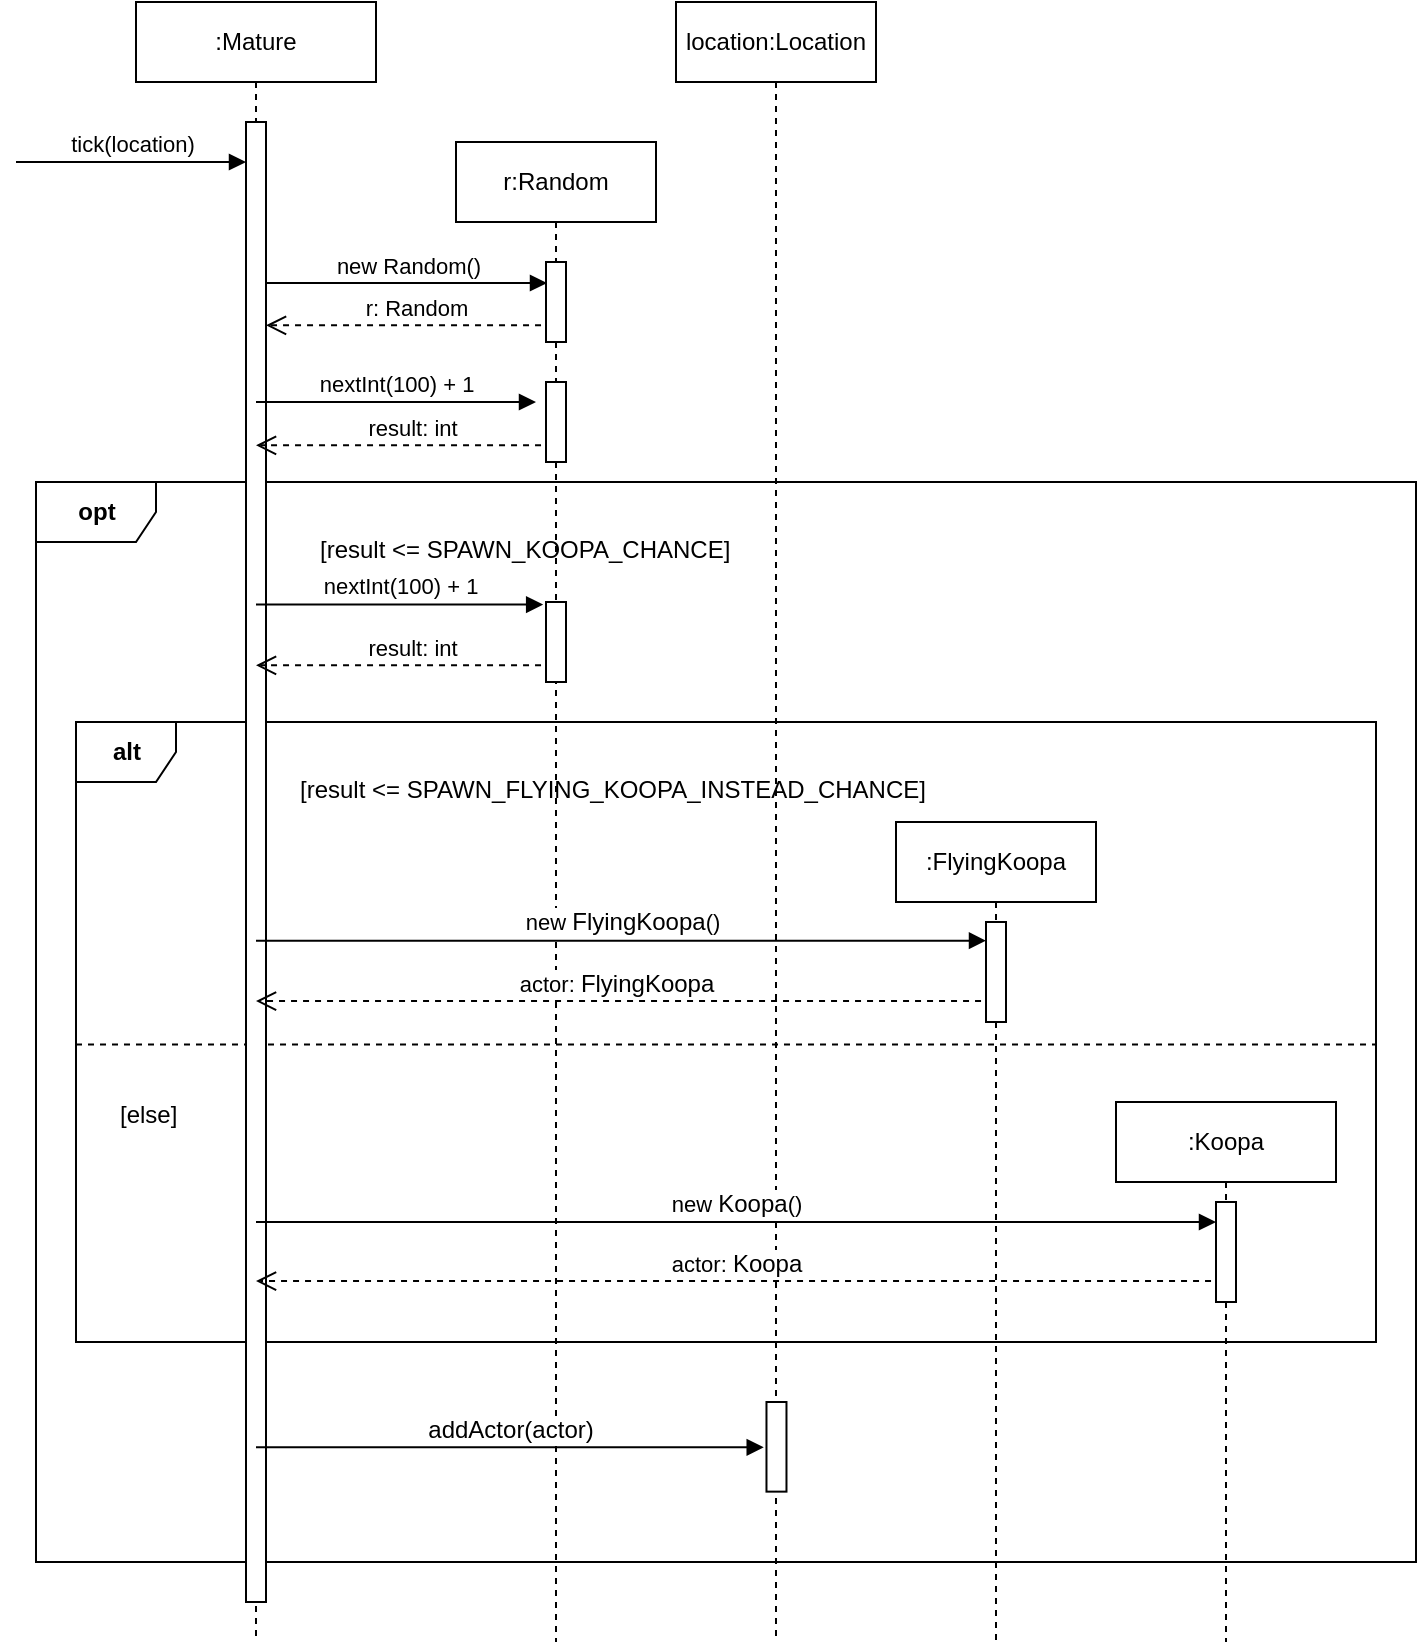 <mxfile scale="2" border="0">
    <diagram id="rV0emhWhx8XfO6uWxAvr" name="Page-1">
        <mxGraphModel dx="1826" dy="1337" grid="1" gridSize="10" guides="1" tooltips="1" connect="1" arrows="1" fold="1" page="1" pageScale="1" pageWidth="827" pageHeight="1169" math="0" shadow="0">
            <root>
                <mxCell id="0"/>
                <mxCell id="1" parent="0"/>
                <mxCell id="51" value="&lt;b&gt;opt&lt;/b&gt;" style="shape=umlFrame;tabWidth=110;tabHeight=30;tabPosition=left;html=1;boundedLbl=1;labelInHeader=1;width=60;height=30;recursiveResize=0;" parent="1" vertex="1">
                    <mxGeometry x="80" y="414" width="690" height="540" as="geometry"/>
                </mxCell>
                <mxCell id="225" value="&lt;b&gt;alt&lt;/b&gt;" style="shape=umlFrame;tabWidth=110;tabHeight=30;tabPosition=left;html=1;boundedLbl=1;labelInHeader=1;width=50;height=30;strokeWidth=1;" vertex="1" parent="1">
                    <mxGeometry x="100" y="534" width="650" height="310" as="geometry"/>
                </mxCell>
                <mxCell id="226" value="[result &lt;= SPAWN_FLYING_KOOPA_INSTEAD_CHANCE]" style="text;dashed=1;strokeWidth=0;" vertex="1" parent="225">
                    <mxGeometry width="290" height="20" relative="1" as="geometry">
                        <mxPoint x="110" y="20" as="offset"/>
                    </mxGeometry>
                </mxCell>
                <mxCell id="227" value="[else]" style="line;strokeWidth=1;dashed=1;labelPosition=center;verticalLabelPosition=bottom;align=left;verticalAlign=top;spacingLeft=20;spacingTop=15;" vertex="1" parent="225">
                    <mxGeometry y="155" width="650" height="12.4" as="geometry"/>
                </mxCell>
                <mxCell id="10" value="new Random()" style="html=1;verticalAlign=bottom;endArrow=block;entryX=0.455;entryY=0.094;entryDx=0;entryDy=0;entryPerimeter=0;" parent="1" source="8" target="4" edge="1">
                    <mxGeometry width="80" relative="1" as="geometry">
                        <mxPoint x="190" y="304" as="sourcePoint"/>
                        <mxPoint x="270" y="304" as="targetPoint"/>
                    </mxGeometry>
                </mxCell>
                <mxCell id="3" value=":Mature" style="shape=umlLifeline;perimeter=lifelinePerimeter;whiteSpace=wrap;html=1;container=1;collapsible=0;recursiveResize=0;outlineConnect=0;" parent="1" vertex="1">
                    <mxGeometry x="130" y="174" width="120" height="820" as="geometry"/>
                </mxCell>
                <mxCell id="7" value="tick(location)" style="html=1;verticalAlign=bottom;endArrow=block;" parent="3" target="8" edge="1">
                    <mxGeometry width="80" relative="1" as="geometry">
                        <mxPoint x="-60" y="80" as="sourcePoint"/>
                        <mxPoint x="50" y="91" as="targetPoint"/>
                    </mxGeometry>
                </mxCell>
                <mxCell id="8" value="" style="html=1;points=[];perimeter=orthogonalPerimeter;" parent="3" vertex="1">
                    <mxGeometry x="55" y="60" width="10" height="740" as="geometry"/>
                </mxCell>
                <mxCell id="4" value="r:Random" style="shape=umlLifeline;perimeter=lifelinePerimeter;whiteSpace=wrap;html=1;container=1;collapsible=0;recursiveResize=0;outlineConnect=0;" parent="1" vertex="1">
                    <mxGeometry x="290" y="244" width="100" height="750" as="geometry"/>
                </mxCell>
                <mxCell id="9" value="" style="html=1;points=[];perimeter=orthogonalPerimeter;" parent="4" vertex="1">
                    <mxGeometry x="45" y="60" width="10" height="40" as="geometry"/>
                </mxCell>
                <mxCell id="205" value="" style="html=1;points=[];perimeter=orthogonalPerimeter;" vertex="1" parent="4">
                    <mxGeometry x="45" y="120" width="10" height="40" as="geometry"/>
                </mxCell>
                <mxCell id="210" value="" style="html=1;points=[];perimeter=orthogonalPerimeter;" vertex="1" parent="4">
                    <mxGeometry x="45" y="230" width="10" height="40" as="geometry"/>
                </mxCell>
                <mxCell id="55" value="r: Random" style="html=1;verticalAlign=bottom;endArrow=open;dashed=1;endSize=8;exitX=-0.248;exitY=0.791;exitDx=0;exitDy=0;exitPerimeter=0;" parent="1" source="9" target="8" edge="1">
                    <mxGeometry x="-0.091" relative="1" as="geometry">
                        <mxPoint x="630" y="523.96" as="sourcePoint"/>
                        <mxPoint x="495" y="523.96" as="targetPoint"/>
                        <Array as="points"/>
                        <mxPoint as="offset"/>
                    </mxGeometry>
                </mxCell>
                <mxCell id="197" value="" style="group" parent="1" vertex="1" connectable="0">
                    <mxGeometry x="400" y="174" width="100" height="820" as="geometry"/>
                </mxCell>
                <mxCell id="5" value="location:Location" style="shape=umlLifeline;perimeter=lifelinePerimeter;whiteSpace=wrap;html=1;container=1;collapsible=0;recursiveResize=0;outlineConnect=0;" parent="197" vertex="1">
                    <mxGeometry width="100" height="820" as="geometry"/>
                </mxCell>
                <mxCell id="246" value="" style="html=1;points=[];perimeter=orthogonalPerimeter;" vertex="1" parent="5">
                    <mxGeometry x="45.24" y="700" width="10" height="44.82" as="geometry"/>
                </mxCell>
                <mxCell id="201" value="" style="group" parent="1" vertex="1" connectable="0">
                    <mxGeometry x="620" y="724" width="110" height="270" as="geometry"/>
                </mxCell>
                <mxCell id="24" value=":Koopa" style="shape=umlLifeline;perimeter=lifelinePerimeter;whiteSpace=wrap;html=1;container=1;collapsible=0;recursiveResize=0;outlineConnect=0;" parent="201" vertex="1">
                    <mxGeometry width="110" height="270" as="geometry"/>
                </mxCell>
                <mxCell id="237" value="" style="html=1;points=[];perimeter=orthogonalPerimeter;" vertex="1" parent="201">
                    <mxGeometry x="50" y="50" width="10" height="50" as="geometry"/>
                </mxCell>
                <mxCell id="202" value="" style="group" parent="1" vertex="1" connectable="0">
                    <mxGeometry x="510" y="584" width="100" height="410" as="geometry"/>
                </mxCell>
                <mxCell id="15" value=":FlyingKoopa" style="shape=umlLifeline;perimeter=lifelinePerimeter;whiteSpace=wrap;html=1;container=1;collapsible=0;recursiveResize=0;outlineConnect=0;" parent="202" vertex="1">
                    <mxGeometry width="100" height="410" as="geometry"/>
                </mxCell>
                <mxCell id="240" value="" style="html=1;points=[];perimeter=orthogonalPerimeter;" vertex="1" parent="202">
                    <mxGeometry x="45" y="50" width="10" height="50" as="geometry"/>
                </mxCell>
                <mxCell id="74" value="[result &lt;= SPAWN_KOOPA_CHANCE]" style="text" parent="1" vertex="1">
                    <mxGeometry x="220" y="434" width="210" height="10" as="geometry"/>
                </mxCell>
                <mxCell id="204" value="nextInt(100) + 1" style="html=1;verticalAlign=bottom;endArrow=block;" edge="1" parent="1" source="3">
                    <mxGeometry width="80" relative="1" as="geometry">
                        <mxPoint x="195" y="420.28" as="sourcePoint"/>
                        <mxPoint x="330" y="374" as="targetPoint"/>
                    </mxGeometry>
                </mxCell>
                <mxCell id="206" value="result: int" style="html=1;verticalAlign=bottom;endArrow=open;dashed=1;endSize=8;exitX=-0.248;exitY=0.791;exitDx=0;exitDy=0;exitPerimeter=0;" edge="1" parent="1" source="205" target="3">
                    <mxGeometry x="-0.091" relative="1" as="geometry">
                        <mxPoint x="630" y="658.96" as="sourcePoint"/>
                        <mxPoint x="195" y="450.64" as="targetPoint"/>
                        <Array as="points"/>
                        <mxPoint as="offset"/>
                    </mxGeometry>
                </mxCell>
                <mxCell id="209" value="nextInt(100) + 1" style="html=1;verticalAlign=bottom;endArrow=block;entryX=-0.142;entryY=0.032;entryDx=0;entryDy=0;entryPerimeter=0;" edge="1" parent="1" target="210" source="3">
                    <mxGeometry width="80" relative="1" as="geometry">
                        <mxPoint x="195.0" y="555.28" as="sourcePoint"/>
                        <mxPoint x="40" y="534" as="targetPoint"/>
                    </mxGeometry>
                </mxCell>
                <mxCell id="211" value="result: int" style="html=1;verticalAlign=bottom;endArrow=open;dashed=1;endSize=8;exitX=-0.248;exitY=0.791;exitDx=0;exitDy=0;exitPerimeter=0;" edge="1" parent="1" source="210" target="3">
                    <mxGeometry x="-0.091" relative="1" as="geometry">
                        <mxPoint x="400" y="753.96" as="sourcePoint"/>
                        <mxPoint x="195.0" y="585.64" as="targetPoint"/>
                        <Array as="points"/>
                        <mxPoint as="offset"/>
                    </mxGeometry>
                </mxCell>
                <mxCell id="239" value="new&amp;nbsp;&lt;span style=&quot;font-size: 12px&quot;&gt;FlyingKoopa&lt;/span&gt;()" style="html=1;verticalAlign=bottom;endArrow=block;entryX=0;entryY=0.187;entryDx=0;entryDy=0;entryPerimeter=0;" edge="1" parent="1" target="240" source="3">
                    <mxGeometry width="80" relative="1" as="geometry">
                        <mxPoint x="414.55" y="944.609" as="sourcePoint"/>
                        <mxPoint x="-70.45" y="919" as="targetPoint"/>
                    </mxGeometry>
                </mxCell>
                <mxCell id="241" value="actor:&amp;nbsp;&lt;span style=&quot;font-size: 12px&quot;&gt;FlyingKoopa&lt;/span&gt;" style="html=1;verticalAlign=bottom;endArrow=open;dashed=1;endSize=8;exitX=-0.248;exitY=0.791;exitDx=0;exitDy=0;exitPerimeter=0;" edge="1" parent="1" source="240" target="3">
                    <mxGeometry x="0.006" relative="1" as="geometry">
                        <mxPoint x="289.55" y="1055.457" as="sourcePoint"/>
                        <mxPoint x="414.55" y="963.443" as="targetPoint"/>
                        <Array as="points"/>
                        <mxPoint as="offset"/>
                    </mxGeometry>
                </mxCell>
                <mxCell id="236" value="new&amp;nbsp;&lt;span style=&quot;font-size: 12px&quot;&gt;Koopa&lt;/span&gt;()" style="html=1;verticalAlign=bottom;endArrow=block;" edge="1" parent="1" source="3">
                    <mxGeometry width="80" relative="1" as="geometry">
                        <mxPoint x="530" y="940.554" as="sourcePoint"/>
                        <mxPoint x="670" y="784" as="targetPoint"/>
                    </mxGeometry>
                </mxCell>
                <mxCell id="238" value="actor:&amp;nbsp;&lt;span style=&quot;font-size: 12px&quot;&gt;Koopa&lt;/span&gt;" style="html=1;verticalAlign=bottom;endArrow=open;dashed=1;endSize=8;exitX=-0.248;exitY=0.791;exitDx=0;exitDy=0;exitPerimeter=0;" edge="1" parent="1" source="237" target="3">
                    <mxGeometry x="-0.006" relative="1" as="geometry">
                        <mxPoint x="965" y="1047.869" as="sourcePoint"/>
                        <mxPoint x="530" y="955.453" as="targetPoint"/>
                        <Array as="points"/>
                        <mxPoint as="offset"/>
                    </mxGeometry>
                </mxCell>
                <mxCell id="247" value="&lt;span style=&quot;font-size: 12px&quot;&gt;addActor(actor)&lt;/span&gt;" style="html=1;verticalAlign=bottom;endArrow=block;entryX=-0.138;entryY=0.506;entryDx=0;entryDy=0;entryPerimeter=0;" edge="1" parent="1" target="246" source="3">
                    <mxGeometry width="80" relative="1" as="geometry">
                        <mxPoint x="79.999" y="875.434" as="sourcePoint"/>
                        <mxPoint x="-180.21" y="1159" as="targetPoint"/>
                    </mxGeometry>
                </mxCell>
            </root>
        </mxGraphModel>
    </diagram>
</mxfile>